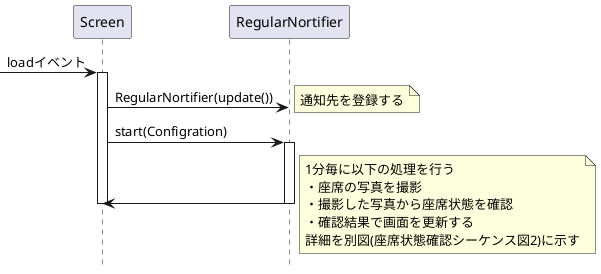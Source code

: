@startuml 座席状態確認シーケンス図
hide footbox

participant "Screen" as Screen
participant "RegularNortifier" as RegularNortifier

-> Screen :loadイベント
activate Screen
Screen -> RegularNortifier :RegularNortifier(update())
note right
	通知先を登録する
end note

Screen -> RegularNortifier :start(Configration)
activate RegularNortifier
Screen <- RegularNortifier
deactivate RegularNortifier
deactivate Screen
note right
	1分毎に以下の処理を行う
	・座席の写真を撮影
	・撮影した写真から座席状態を確認
	・確認結果で画面を更新する
	詳細を別図(座席状態確認シーケンス図2)に示す
end note

@enduml